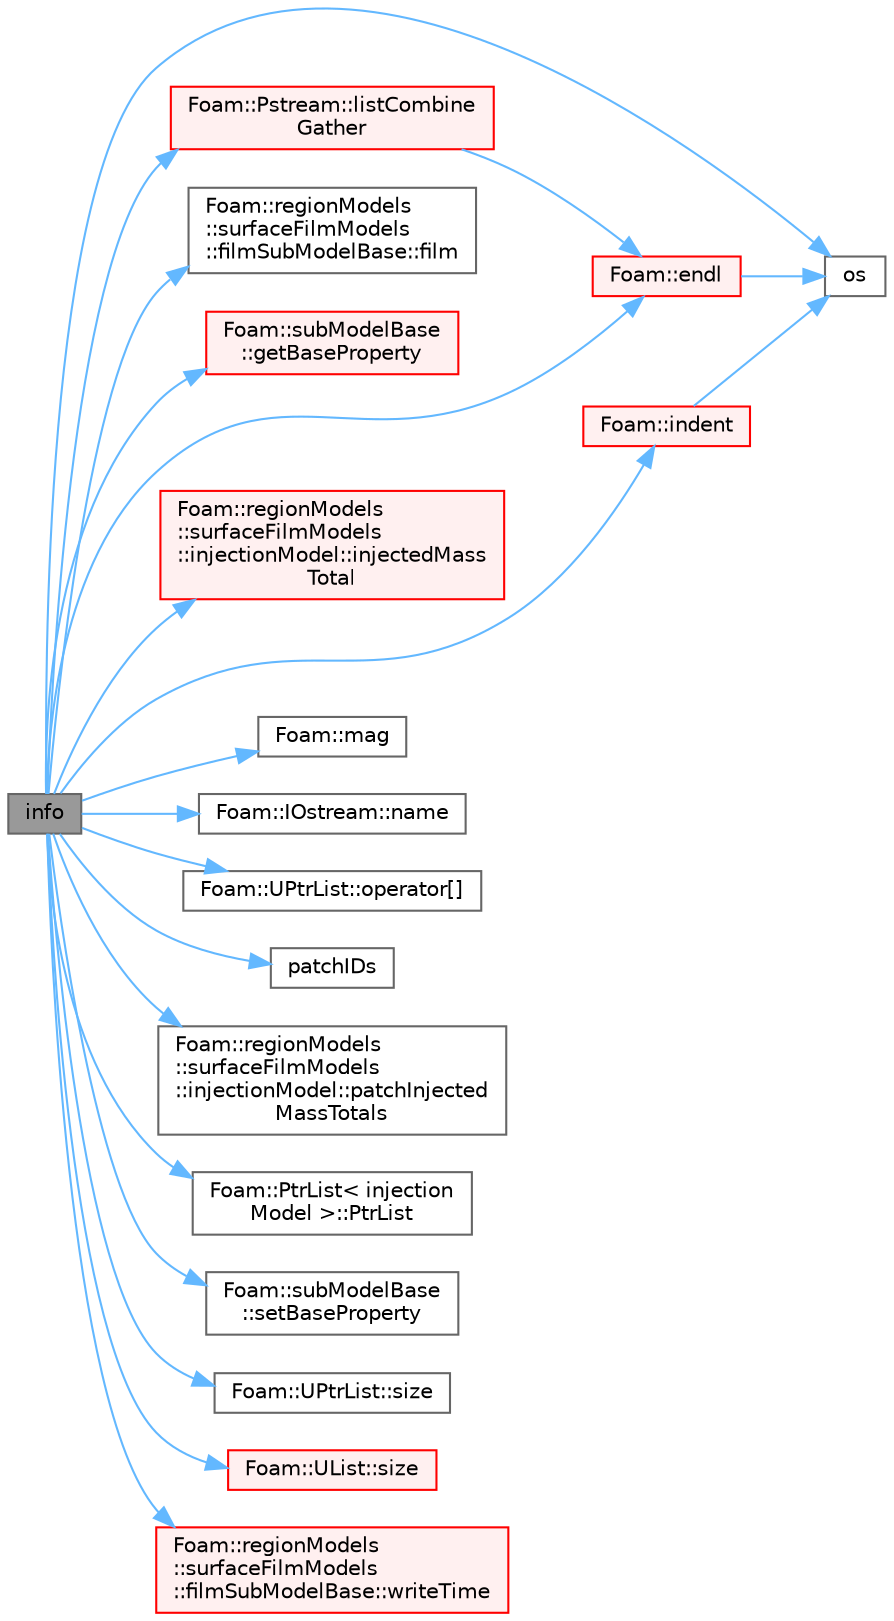 digraph "info"
{
 // LATEX_PDF_SIZE
  bgcolor="transparent";
  edge [fontname=Helvetica,fontsize=10,labelfontname=Helvetica,labelfontsize=10];
  node [fontname=Helvetica,fontsize=10,shape=box,height=0.2,width=0.4];
  rankdir="LR";
  Node1 [id="Node000001",label="info",height=0.2,width=0.4,color="gray40", fillcolor="grey60", style="filled", fontcolor="black",tooltip=" "];
  Node1 -> Node2 [id="edge1_Node000001_Node000002",color="steelblue1",style="solid",tooltip=" "];
  Node2 [id="Node000002",label="Foam::endl",height=0.2,width=0.4,color="red", fillcolor="#FFF0F0", style="filled",URL="$namespaceFoam.html#a7d5eca45a323264dc5fe811500ebda47",tooltip=" "];
  Node2 -> Node5 [id="edge2_Node000002_Node000005",color="steelblue1",style="solid",tooltip=" "];
  Node5 [id="Node000005",label="os",height=0.2,width=0.4,color="grey40", fillcolor="white", style="filled",URL="$faMeshWriteEdgesOBJ_8H.html#abea05d50bd7259b44f2002c0382ba13e",tooltip=" "];
  Node1 -> Node6 [id="edge3_Node000001_Node000006",color="steelblue1",style="solid",tooltip=" "];
  Node6 [id="Node000006",label="Foam::regionModels\l::surfaceFilmModels\l::filmSubModelBase::film",height=0.2,width=0.4,color="grey40", fillcolor="white", style="filled",URL="$classFoam_1_1regionModels_1_1surfaceFilmModels_1_1filmSubModelBase.html#a0b959a4ae9a7ec54c0d82b1f58b9c3a7",tooltip=" "];
  Node1 -> Node7 [id="edge4_Node000001_Node000007",color="steelblue1",style="solid",tooltip=" "];
  Node7 [id="Node000007",label="Foam::subModelBase\l::getBaseProperty",height=0.2,width=0.4,color="red", fillcolor="#FFF0F0", style="filled",URL="$classFoam_1_1subModelBase.html#a8f191e7b175236a5b05c24bfd47448f3",tooltip=" "];
  Node1 -> Node12 [id="edge5_Node000001_Node000012",color="steelblue1",style="solid",tooltip=" "];
  Node12 [id="Node000012",label="Foam::indent",height=0.2,width=0.4,color="red", fillcolor="#FFF0F0", style="filled",URL="$namespaceFoam.html#a7e15d05978b545ad4cbf3149a70b0dbf",tooltip=" "];
  Node12 -> Node5 [id="edge6_Node000012_Node000005",color="steelblue1",style="solid",tooltip=" "];
  Node1 -> Node14 [id="edge7_Node000001_Node000014",color="steelblue1",style="solid",tooltip=" "];
  Node14 [id="Node000014",label="Foam::regionModels\l::surfaceFilmModels\l::injectionModel::injectedMass\lTotal",height=0.2,width=0.4,color="red", fillcolor="#FFF0F0", style="filled",URL="$classFoam_1_1regionModels_1_1surfaceFilmModels_1_1injectionModel.html#a451a7543ece7df75ef44a02ee5ff034c",tooltip=" "];
  Node1 -> Node30 [id="edge8_Node000001_Node000030",color="steelblue1",style="solid",tooltip=" "];
  Node30 [id="Node000030",label="Foam::Pstream::listCombine\lGather",height=0.2,width=0.4,color="red", fillcolor="#FFF0F0", style="filled",URL="$classFoam_1_1Pstream.html#ad076c926b6ba40bcb5d0ec7778d6b6fd",tooltip=" "];
  Node30 -> Node2 [id="edge9_Node000030_Node000002",color="steelblue1",style="solid",tooltip=" "];
  Node1 -> Node31 [id="edge10_Node000001_Node000031",color="steelblue1",style="solid",tooltip=" "];
  Node31 [id="Node000031",label="Foam::mag",height=0.2,width=0.4,color="grey40", fillcolor="white", style="filled",URL="$namespaceFoam.html#a8ac5b57f98f906c36b8a4e989a77dbba",tooltip=" "];
  Node1 -> Node32 [id="edge11_Node000001_Node000032",color="steelblue1",style="solid",tooltip=" "];
  Node32 [id="Node000032",label="Foam::IOstream::name",height=0.2,width=0.4,color="grey40", fillcolor="white", style="filled",URL="$classFoam_1_1IOstream.html#a703f3db5461881b179f5e58b8308f171",tooltip=" "];
  Node1 -> Node33 [id="edge12_Node000001_Node000033",color="steelblue1",style="solid",tooltip=" "];
  Node33 [id="Node000033",label="Foam::UPtrList::operator[]",height=0.2,width=0.4,color="grey40", fillcolor="white", style="filled",URL="$classFoam_1_1UPtrList.html#a0366b2f305d1aeafc269fc633ad92d70",tooltip=" "];
  Node1 -> Node5 [id="edge13_Node000001_Node000005",color="steelblue1",style="solid",tooltip=" "];
  Node1 -> Node34 [id="edge14_Node000001_Node000034",color="steelblue1",style="solid",tooltip=" "];
  Node34 [id="Node000034",label="patchIDs",height=0.2,width=0.4,color="grey40", fillcolor="white", style="filled",URL="$checkPatchTopology_8H.html#a328b75682b3b5c01024a5accee495a5a",tooltip=" "];
  Node1 -> Node35 [id="edge15_Node000001_Node000035",color="steelblue1",style="solid",tooltip=" "];
  Node35 [id="Node000035",label="Foam::regionModels\l::surfaceFilmModels\l::injectionModel::patchInjected\lMassTotals",height=0.2,width=0.4,color="grey40", fillcolor="white", style="filled",URL="$classFoam_1_1regionModels_1_1surfaceFilmModels_1_1injectionModel.html#af7a6099e632d0210e88239d0f1b405a4",tooltip=" "];
  Node1 -> Node36 [id="edge16_Node000001_Node000036",color="steelblue1",style="solid",tooltip=" "];
  Node36 [id="Node000036",label="Foam::PtrList\< injection\lModel \>::PtrList",height=0.2,width=0.4,color="grey40", fillcolor="white", style="filled",URL="$classFoam_1_1PtrList.html#ad7e39946e51037843d149669d33554bc",tooltip=" "];
  Node1 -> Node37 [id="edge17_Node000001_Node000037",color="steelblue1",style="solid",tooltip=" "];
  Node37 [id="Node000037",label="Foam::subModelBase\l::setBaseProperty",height=0.2,width=0.4,color="grey40", fillcolor="white", style="filled",URL="$classFoam_1_1subModelBase.html#aecf0c52e2c20bd4d404fe6f58a8e4784",tooltip=" "];
  Node1 -> Node22 [id="edge18_Node000001_Node000022",color="steelblue1",style="solid",tooltip=" "];
  Node22 [id="Node000022",label="Foam::UPtrList::size",height=0.2,width=0.4,color="grey40", fillcolor="white", style="filled",URL="$classFoam_1_1UPtrList.html#a95603446b248fe1ecf5dc59bcc2eaff0",tooltip=" "];
  Node1 -> Node38 [id="edge19_Node000001_Node000038",color="steelblue1",style="solid",tooltip=" "];
  Node38 [id="Node000038",label="Foam::UList::size",height=0.2,width=0.4,color="red", fillcolor="#FFF0F0", style="filled",URL="$classFoam_1_1UList.html#ac1fc1d9dab324bb1b8452c7aa4813026",tooltip=" "];
  Node1 -> Node40 [id="edge20_Node000001_Node000040",color="steelblue1",style="solid",tooltip=" "];
  Node40 [id="Node000040",label="Foam::regionModels\l::surfaceFilmModels\l::filmSubModelBase::writeTime",height=0.2,width=0.4,color="red", fillcolor="#FFF0F0", style="filled",URL="$classFoam_1_1regionModels_1_1surfaceFilmModels_1_1filmSubModelBase.html#aef42d42061706ed8efb475bd1f7f1836",tooltip=" "];
}
